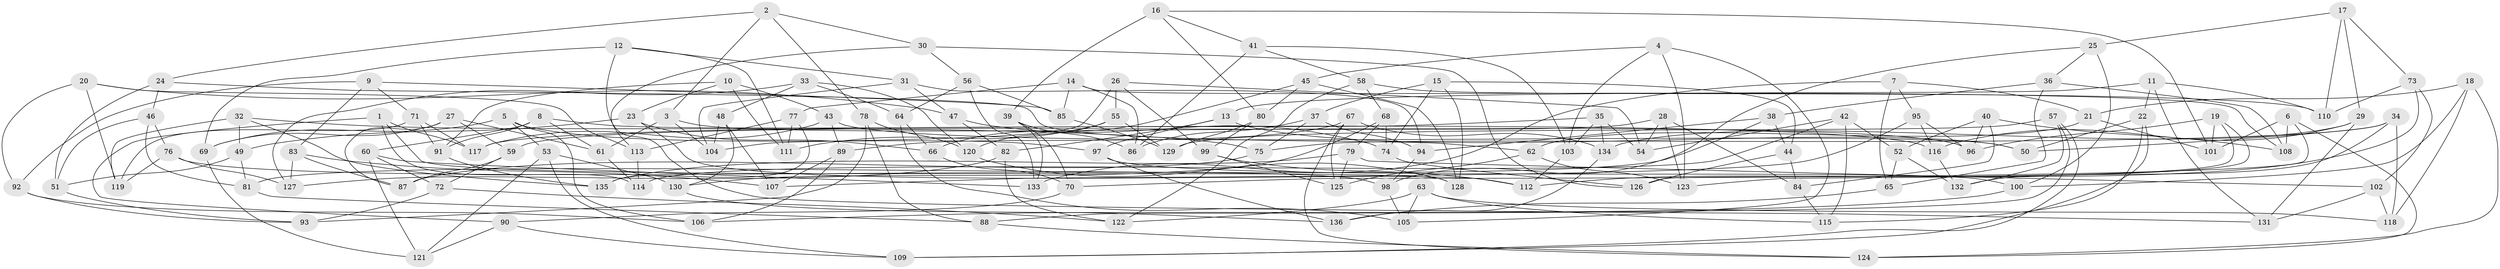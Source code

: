 // coarse degree distribution, {8: 0.10294117647058823, 11: 0.029411764705882353, 4: 0.38235294117647056, 9: 0.014705882352941176, 12: 0.029411764705882353, 6: 0.3235294117647059, 10: 0.014705882352941176, 7: 0.014705882352941176, 5: 0.08823529411764706}
// Generated by graph-tools (version 1.1) at 2025/20/03/04/25 18:20:40]
// undirected, 136 vertices, 272 edges
graph export_dot {
graph [start="1"]
  node [color=gray90,style=filled];
  1;
  2;
  3;
  4;
  5;
  6;
  7;
  8;
  9;
  10;
  11;
  12;
  13;
  14;
  15;
  16;
  17;
  18;
  19;
  20;
  21;
  22;
  23;
  24;
  25;
  26;
  27;
  28;
  29;
  30;
  31;
  32;
  33;
  34;
  35;
  36;
  37;
  38;
  39;
  40;
  41;
  42;
  43;
  44;
  45;
  46;
  47;
  48;
  49;
  50;
  51;
  52;
  53;
  54;
  55;
  56;
  57;
  58;
  59;
  60;
  61;
  62;
  63;
  64;
  65;
  66;
  67;
  68;
  69;
  70;
  71;
  72;
  73;
  74;
  75;
  76;
  77;
  78;
  79;
  80;
  81;
  82;
  83;
  84;
  85;
  86;
  87;
  88;
  89;
  90;
  91;
  92;
  93;
  94;
  95;
  96;
  97;
  98;
  99;
  100;
  101;
  102;
  103;
  104;
  105;
  106;
  107;
  108;
  109;
  110;
  111;
  112;
  113;
  114;
  115;
  116;
  117;
  118;
  119;
  120;
  121;
  122;
  123;
  124;
  125;
  126;
  127;
  128;
  129;
  130;
  131;
  132;
  133;
  134;
  135;
  136;
  1 -- 90;
  1 -- 114;
  1 -- 128;
  1 -- 117;
  2 -- 30;
  2 -- 24;
  2 -- 3;
  2 -- 78;
  3 -- 61;
  3 -- 96;
  3 -- 104;
  4 -- 123;
  4 -- 45;
  4 -- 103;
  4 -- 105;
  5 -- 106;
  5 -- 97;
  5 -- 69;
  5 -- 53;
  6 -- 101;
  6 -- 70;
  6 -- 108;
  6 -- 124;
  7 -- 95;
  7 -- 21;
  7 -- 133;
  7 -- 65;
  8 -- 60;
  8 -- 61;
  8 -- 91;
  8 -- 116;
  9 -- 85;
  9 -- 92;
  9 -- 83;
  9 -- 71;
  10 -- 111;
  10 -- 43;
  10 -- 91;
  10 -- 23;
  11 -- 13;
  11 -- 110;
  11 -- 22;
  11 -- 131;
  12 -- 131;
  12 -- 31;
  12 -- 111;
  12 -- 69;
  13 -- 50;
  13 -- 82;
  13 -- 97;
  14 -- 86;
  14 -- 85;
  14 -- 77;
  14 -- 108;
  15 -- 44;
  15 -- 74;
  15 -- 128;
  15 -- 37;
  16 -- 41;
  16 -- 80;
  16 -- 101;
  16 -- 39;
  17 -- 25;
  17 -- 110;
  17 -- 29;
  17 -- 73;
  18 -- 21;
  18 -- 124;
  18 -- 118;
  18 -- 100;
  19 -- 101;
  19 -- 96;
  19 -- 123;
  19 -- 126;
  20 -- 47;
  20 -- 92;
  20 -- 113;
  20 -- 119;
  21 -- 101;
  21 -- 62;
  22 -- 50;
  22 -- 115;
  22 -- 109;
  23 -- 49;
  23 -- 112;
  23 -- 66;
  24 -- 62;
  24 -- 46;
  24 -- 51;
  25 -- 36;
  25 -- 100;
  25 -- 98;
  26 -- 55;
  26 -- 54;
  26 -- 99;
  26 -- 104;
  27 -- 69;
  27 -- 61;
  27 -- 59;
  27 -- 87;
  28 -- 84;
  28 -- 123;
  28 -- 59;
  28 -- 54;
  29 -- 131;
  29 -- 116;
  29 -- 134;
  30 -- 113;
  30 -- 56;
  30 -- 126;
  31 -- 47;
  31 -- 104;
  31 -- 94;
  32 -- 119;
  32 -- 135;
  32 -- 49;
  32 -- 75;
  33 -- 127;
  33 -- 64;
  33 -- 48;
  33 -- 120;
  34 -- 118;
  34 -- 75;
  34 -- 132;
  34 -- 50;
  35 -- 117;
  35 -- 103;
  35 -- 54;
  35 -- 134;
  36 -- 65;
  36 -- 38;
  36 -- 108;
  37 -- 86;
  37 -- 75;
  37 -- 94;
  38 -- 81;
  38 -- 44;
  38 -- 94;
  39 -- 86;
  39 -- 133;
  39 -- 70;
  40 -- 108;
  40 -- 96;
  40 -- 52;
  40 -- 84;
  41 -- 58;
  41 -- 86;
  41 -- 103;
  42 -- 52;
  42 -- 115;
  42 -- 54;
  42 -- 114;
  43 -- 89;
  43 -- 117;
  43 -- 50;
  44 -- 126;
  44 -- 84;
  45 -- 66;
  45 -- 80;
  45 -- 128;
  46 -- 51;
  46 -- 76;
  46 -- 81;
  47 -- 74;
  47 -- 82;
  48 -- 107;
  48 -- 104;
  48 -- 130;
  49 -- 51;
  49 -- 81;
  51 -- 93;
  52 -- 132;
  52 -- 65;
  53 -- 109;
  53 -- 121;
  53 -- 130;
  55 -- 111;
  55 -- 120;
  55 -- 129;
  56 -- 85;
  56 -- 64;
  56 -- 133;
  57 -- 88;
  57 -- 132;
  57 -- 129;
  57 -- 109;
  58 -- 122;
  58 -- 68;
  58 -- 110;
  59 -- 72;
  59 -- 87;
  60 -- 133;
  60 -- 72;
  60 -- 121;
  61 -- 114;
  62 -- 123;
  62 -- 125;
  63 -- 115;
  63 -- 105;
  63 -- 118;
  63 -- 122;
  64 -- 105;
  64 -- 66;
  65 -- 136;
  66 -- 70;
  67 -- 124;
  67 -- 89;
  67 -- 134;
  67 -- 125;
  68 -- 79;
  68 -- 130;
  68 -- 74;
  69 -- 121;
  70 -- 90;
  71 -- 91;
  71 -- 117;
  71 -- 119;
  72 -- 93;
  72 -- 122;
  73 -- 112;
  73 -- 110;
  73 -- 102;
  74 -- 126;
  75 -- 87;
  76 -- 119;
  76 -- 98;
  76 -- 127;
  77 -- 113;
  77 -- 111;
  77 -- 135;
  78 -- 88;
  78 -- 120;
  78 -- 93;
  79 -- 135;
  79 -- 125;
  79 -- 102;
  80 -- 129;
  80 -- 99;
  81 -- 88;
  82 -- 127;
  82 -- 122;
  83 -- 127;
  83 -- 87;
  83 -- 107;
  84 -- 115;
  85 -- 129;
  88 -- 124;
  89 -- 107;
  89 -- 106;
  90 -- 121;
  90 -- 109;
  91 -- 135;
  92 -- 93;
  92 -- 106;
  94 -- 98;
  95 -- 96;
  95 -- 116;
  95 -- 107;
  97 -- 100;
  97 -- 136;
  98 -- 105;
  99 -- 125;
  99 -- 112;
  100 -- 106;
  102 -- 118;
  102 -- 131;
  103 -- 112;
  113 -- 114;
  116 -- 132;
  120 -- 128;
  130 -- 136;
  134 -- 136;
}
